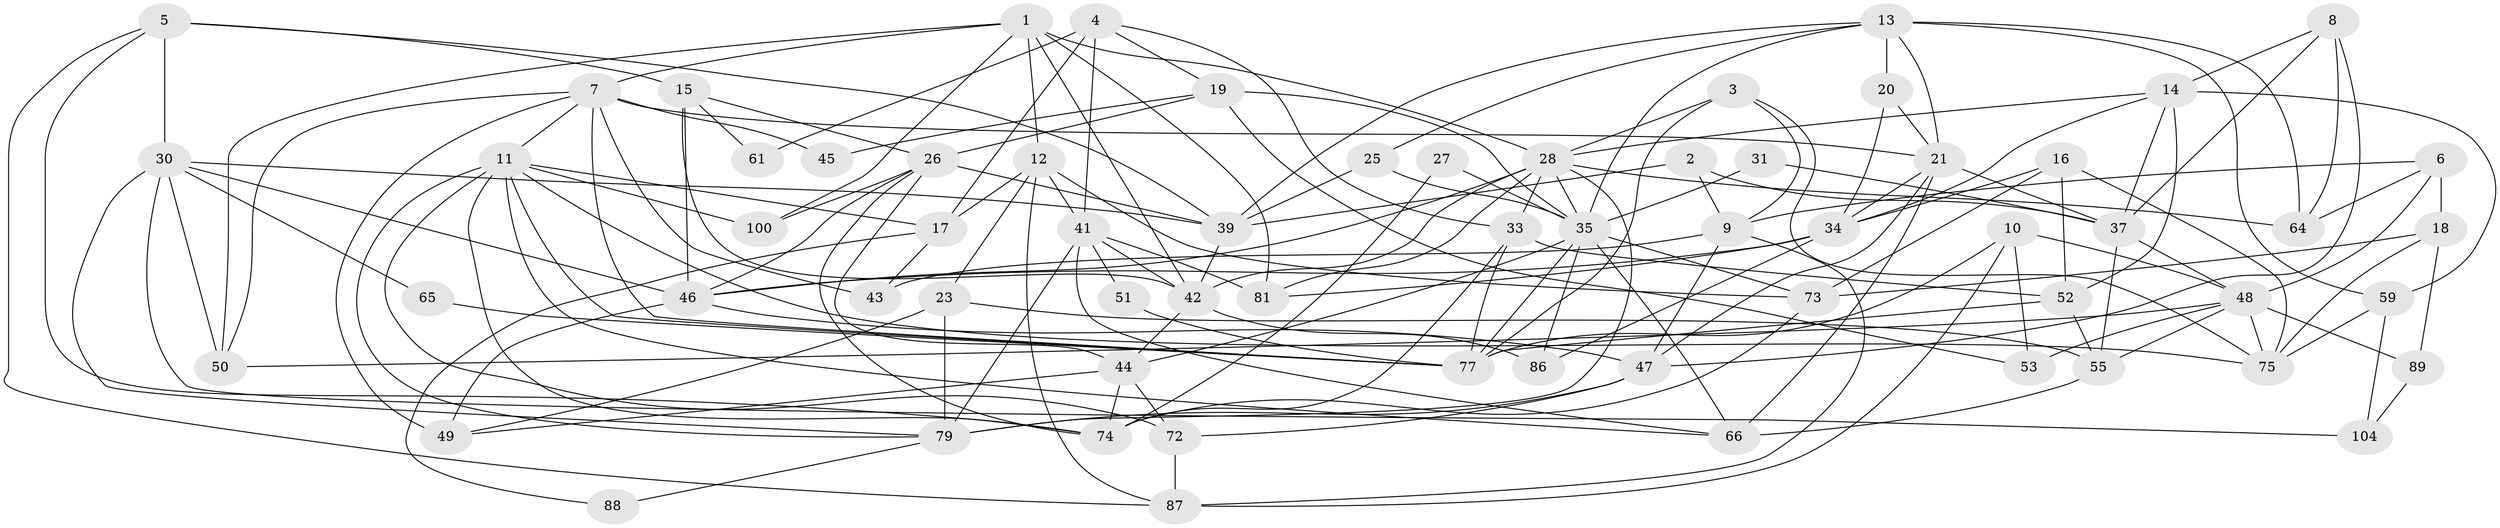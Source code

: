 // original degree distribution, {4: 0.23076923076923078, 3: 0.3269230769230769, 6: 0.10576923076923077, 5: 0.18269230769230768, 7: 0.04807692307692308, 2: 0.10576923076923077}
// Generated by graph-tools (version 1.1) at 2025/42/03/06/25 10:42:01]
// undirected, 65 vertices, 165 edges
graph export_dot {
graph [start="1"]
  node [color=gray90,style=filled];
  1 [super="+84"];
  2;
  3;
  4 [super="+94"];
  5 [super="+85"];
  6;
  7 [super="+22"];
  8;
  9 [super="+95"];
  10;
  11 [super="+24"];
  12 [super="+40"];
  13 [super="+38"];
  14 [super="+99"];
  15 [super="+32"];
  16;
  17 [super="+58"];
  18;
  19 [super="+103"];
  20;
  21 [super="+70"];
  23 [super="+63"];
  25;
  26 [super="+91"];
  27;
  28 [super="+29"];
  30 [super="+36"];
  31;
  33 [super="+67"];
  34 [super="+83"];
  35 [super="+80"];
  37 [super="+96"];
  39 [super="+69"];
  41 [super="+57"];
  42 [super="+56"];
  43;
  44 [super="+97"];
  45;
  46 [super="+78"];
  47 [super="+68"];
  48 [super="+54"];
  49 [super="+62"];
  50;
  51;
  52 [super="+82"];
  53;
  55 [super="+71"];
  59 [super="+60"];
  61;
  64;
  65;
  66;
  72 [super="+101"];
  73 [super="+76"];
  74 [super="+98"];
  75 [super="+90"];
  77 [super="+92"];
  79 [super="+93"];
  81;
  86;
  87 [super="+102"];
  88;
  89;
  100;
  104;
  1 -- 7;
  1 -- 42;
  1 -- 12;
  1 -- 81;
  1 -- 50;
  1 -- 100;
  1 -- 28;
  2 -- 37;
  2 -- 39;
  2 -- 9;
  3 -- 75;
  3 -- 28;
  3 -- 9;
  3 -- 77;
  4 -- 17;
  4 -- 41;
  4 -- 33;
  4 -- 19;
  4 -- 61;
  5 -- 15;
  5 -- 74;
  5 -- 87;
  5 -- 30;
  5 -- 39;
  6 -- 9;
  6 -- 48;
  6 -- 18;
  6 -- 64;
  7 -- 77 [weight=2];
  7 -- 11;
  7 -- 50;
  7 -- 45;
  7 -- 43;
  7 -- 49;
  7 -- 21;
  8 -- 37;
  8 -- 64;
  8 -- 47;
  8 -- 14;
  9 -- 43;
  9 -- 87;
  9 -- 47;
  10 -- 48;
  10 -- 77;
  10 -- 53;
  10 -- 87;
  11 -- 66;
  11 -- 75;
  11 -- 77;
  11 -- 17;
  11 -- 100;
  11 -- 74;
  11 -- 79;
  11 -- 72;
  12 -- 41;
  12 -- 87;
  12 -- 17;
  12 -- 23;
  12 -- 73;
  13 -- 21;
  13 -- 25;
  13 -- 20;
  13 -- 35;
  13 -- 64;
  13 -- 59;
  13 -- 39;
  14 -- 28;
  14 -- 52;
  14 -- 34;
  14 -- 37;
  14 -- 59;
  15 -- 46 [weight=2];
  15 -- 42;
  15 -- 61;
  15 -- 26;
  16 -- 34;
  16 -- 52;
  16 -- 75;
  16 -- 73;
  17 -- 43;
  17 -- 88;
  18 -- 89;
  18 -- 75;
  18 -- 73;
  19 -- 35;
  19 -- 53;
  19 -- 45;
  19 -- 26;
  20 -- 34;
  20 -- 21;
  21 -- 66;
  21 -- 47;
  21 -- 34;
  21 -- 37;
  23 -- 79;
  23 -- 55 [weight=2];
  23 -- 49;
  25 -- 35;
  25 -- 39;
  26 -- 39;
  26 -- 74;
  26 -- 100;
  26 -- 44;
  26 -- 46;
  27 -- 74;
  27 -- 35;
  28 -- 33;
  28 -- 81;
  28 -- 46;
  28 -- 64;
  28 -- 35;
  28 -- 42;
  28 -- 79;
  30 -- 46;
  30 -- 50;
  30 -- 65;
  30 -- 104;
  30 -- 79;
  30 -- 39;
  31 -- 37;
  31 -- 35;
  33 -- 52;
  33 -- 77 [weight=2];
  33 -- 74;
  34 -- 46;
  34 -- 86;
  34 -- 81;
  35 -- 73;
  35 -- 86;
  35 -- 44;
  35 -- 66;
  35 -- 77;
  37 -- 48;
  37 -- 55;
  39 -- 42;
  41 -- 42;
  41 -- 66;
  41 -- 51;
  41 -- 79;
  41 -- 81;
  42 -- 44;
  42 -- 86;
  44 -- 49;
  44 -- 74;
  44 -- 72;
  46 -- 49;
  46 -- 47;
  47 -- 79;
  47 -- 72;
  48 -- 50;
  48 -- 53;
  48 -- 89;
  48 -- 75;
  48 -- 55;
  51 -- 77;
  52 -- 77;
  52 -- 55;
  55 -- 66;
  59 -- 104;
  59 -- 75;
  65 -- 77;
  72 -- 87;
  73 -- 74;
  79 -- 88;
  89 -- 104;
}

